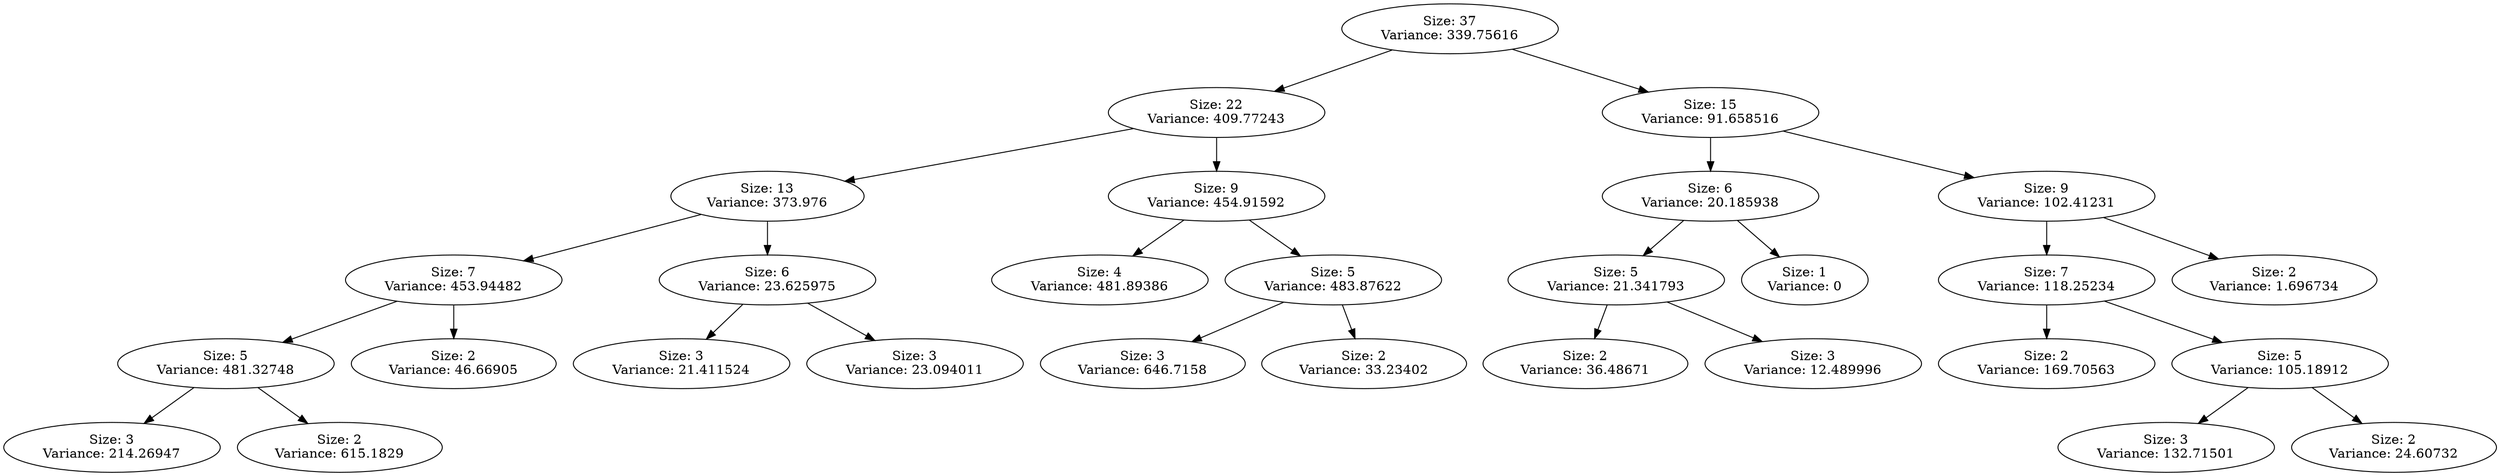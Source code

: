 DIGRAPH G {
"Size: 37\nVariance: 339.75616" -> "Size: 22\nVariance: 409.77243" L=0;
"Size: 37\nVariance: 339.75616" -> "Size: 15\nVariance: 91.658516" L=0;
"Size: 22\nVariance: 409.77243" -> "Size: 13\nVariance: 373.976" L=1;
"Size: 22\nVariance: 409.77243" -> "Size: 9\nVariance: 454.91592" L=1;
"Size: 13\nVariance: 373.976" -> "Size: 7\nVariance: 453.94482" L=2;
"Size: 13\nVariance: 373.976" -> "Size: 6\nVariance: 23.625975" L=2;
"Size: 7\nVariance: 453.94482" -> "Size: 5\nVariance: 481.32748" L=3;
"Size: 7\nVariance: 453.94482" -> "Size: 2\nVariance: 46.66905" L=3;
"Size: 5\nVariance: 481.32748" -> "Size: 3\nVariance: 214.26947" L=4;
"Size: 5\nVariance: 481.32748" -> "Size: 2\nVariance: 615.1829" L=4;
"Size: 6\nVariance: 23.625975" -> "Size: 3\nVariance: 21.411524" L=3;
"Size: 6\nVariance: 23.625975" -> "Size: 3\nVariance: 23.094011" L=3;
"Size: 9\nVariance: 454.91592" -> "Size: 4\nVariance: 481.89386" L=2;
"Size: 9\nVariance: 454.91592" -> "Size: 5\nVariance: 483.87622" L=2;
"Size: 5\nVariance: 483.87622" -> "Size: 3\nVariance: 646.7158" L=3;
"Size: 5\nVariance: 483.87622" -> "Size: 2\nVariance: 33.23402" L=3;
"Size: 15\nVariance: 91.658516" -> "Size: 6\nVariance: 20.185938" L=1;
"Size: 15\nVariance: 91.658516" -> "Size: 9\nVariance: 102.41231" L=1;
"Size: 6\nVariance: 20.185938" -> "Size: 5\nVariance: 21.341793" L=2;
"Size: 6\nVariance: 20.185938" -> "Size: 1\nVariance: 0" L=2;
"Size: 5\nVariance: 21.341793" -> "Size: 2\nVariance: 36.48671" L=3;
"Size: 5\nVariance: 21.341793" -> "Size: 3\nVariance: 12.489996" L=3;
"Size: 9\nVariance: 102.41231" -> "Size: 7\nVariance: 118.25234" L=2;
"Size: 9\nVariance: 102.41231" -> "Size: 2\nVariance: 1.696734" L=2;
"Size: 7\nVariance: 118.25234" -> "Size: 2\nVariance: 169.70563" L=3;
"Size: 7\nVariance: 118.25234" -> "Size: 5\nVariance: 105.18912" L=3;
"Size: 5\nVariance: 105.18912" -> "Size: 3\nVariance: 132.71501" L=4;
"Size: 5\nVariance: 105.18912" -> "Size: 2\nVariance: 24.60732" L=4;
}
